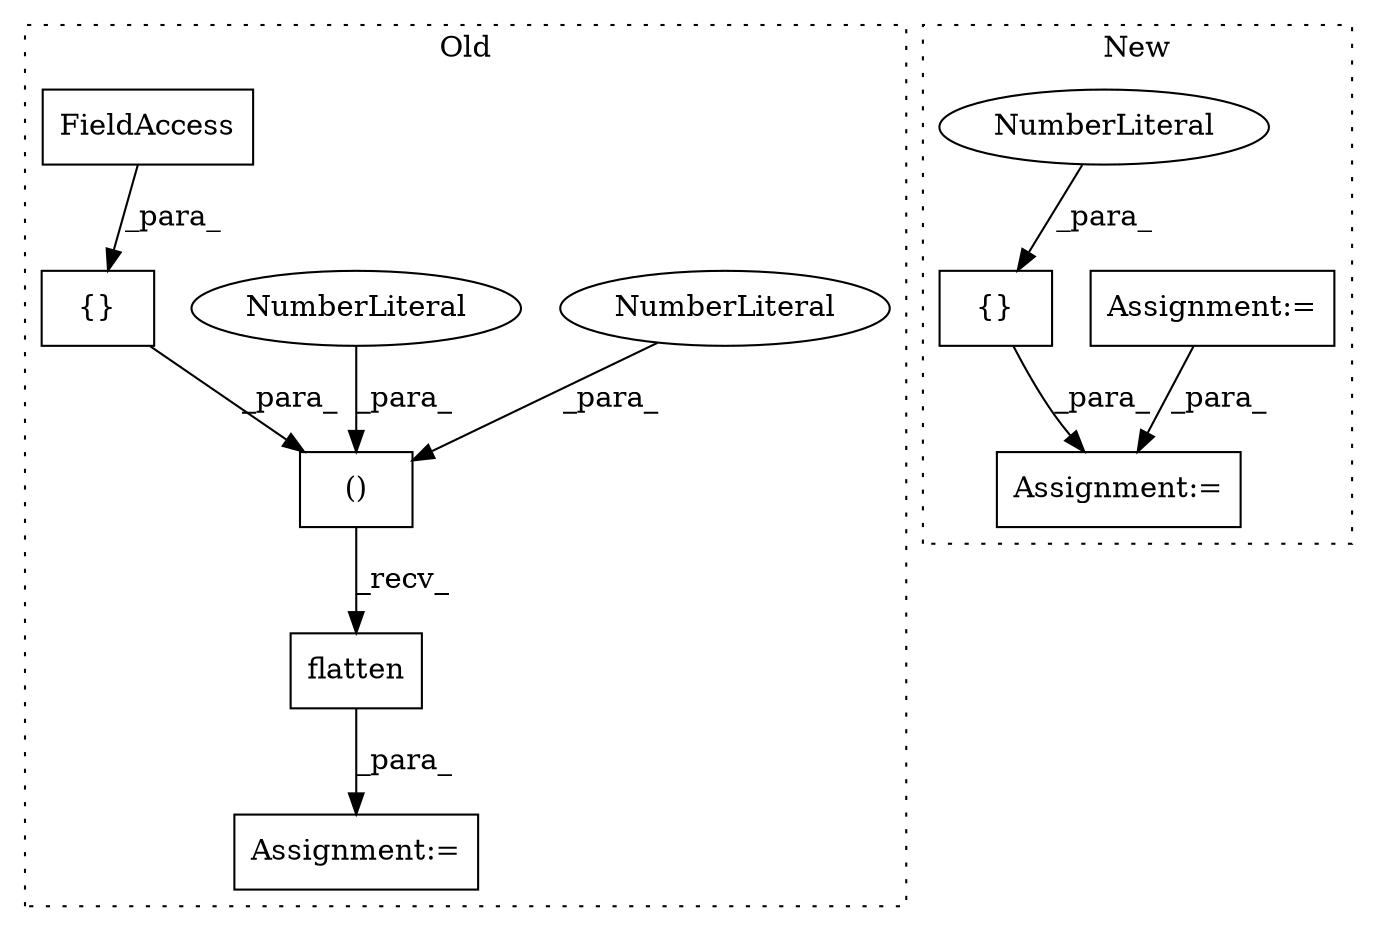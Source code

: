 digraph G {
subgraph cluster0 {
1 [label="flatten" a="32" s="1250" l="9" shape="box"];
4 [label="Assignment:=" a="7" s="1154" l="1" shape="box"];
6 [label="()" a="106" s="1175" l="72" shape="box"];
7 [label="NumberLiteral" a="34" s="1246" l="1" shape="ellipse"];
8 [label="{}" a="4" s="1185,1202" l="1,1" shape="box"];
9 [label="NumberLiteral" a="34" s="1232" l="1" shape="ellipse"];
11 [label="FieldAccess" a="22" s="1186" l="16" shape="box"];
label = "Old";
style="dotted";
}
subgraph cluster1 {
2 [label="{}" a="4" s="1430,1434" l="1,1" shape="box"];
3 [label="Assignment:=" a="7" s="1396" l="1" shape="box"];
5 [label="Assignment:=" a="7" s="1218" l="1" shape="box"];
10 [label="NumberLiteral" a="34" s="1431" l="1" shape="ellipse"];
label = "New";
style="dotted";
}
1 -> 4 [label="_para_"];
2 -> 3 [label="_para_"];
5 -> 3 [label="_para_"];
6 -> 1 [label="_recv_"];
7 -> 6 [label="_para_"];
8 -> 6 [label="_para_"];
9 -> 6 [label="_para_"];
10 -> 2 [label="_para_"];
11 -> 8 [label="_para_"];
}